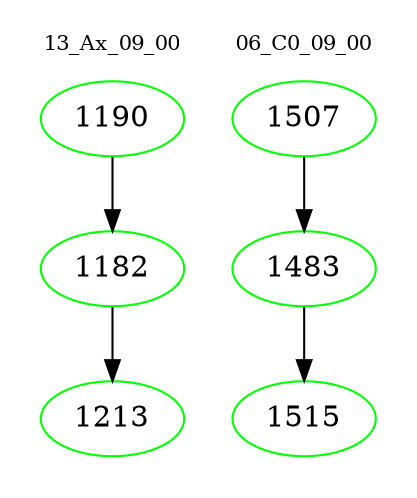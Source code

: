 digraph{
subgraph cluster_0 {
color = white
label = "13_Ax_09_00";
fontsize=10;
T0_1190 [label="1190", color="green"]
T0_1190 -> T0_1182 [color="black"]
T0_1182 [label="1182", color="green"]
T0_1182 -> T0_1213 [color="black"]
T0_1213 [label="1213", color="green"]
}
subgraph cluster_1 {
color = white
label = "06_C0_09_00";
fontsize=10;
T1_1507 [label="1507", color="green"]
T1_1507 -> T1_1483 [color="black"]
T1_1483 [label="1483", color="green"]
T1_1483 -> T1_1515 [color="black"]
T1_1515 [label="1515", color="green"]
}
}
